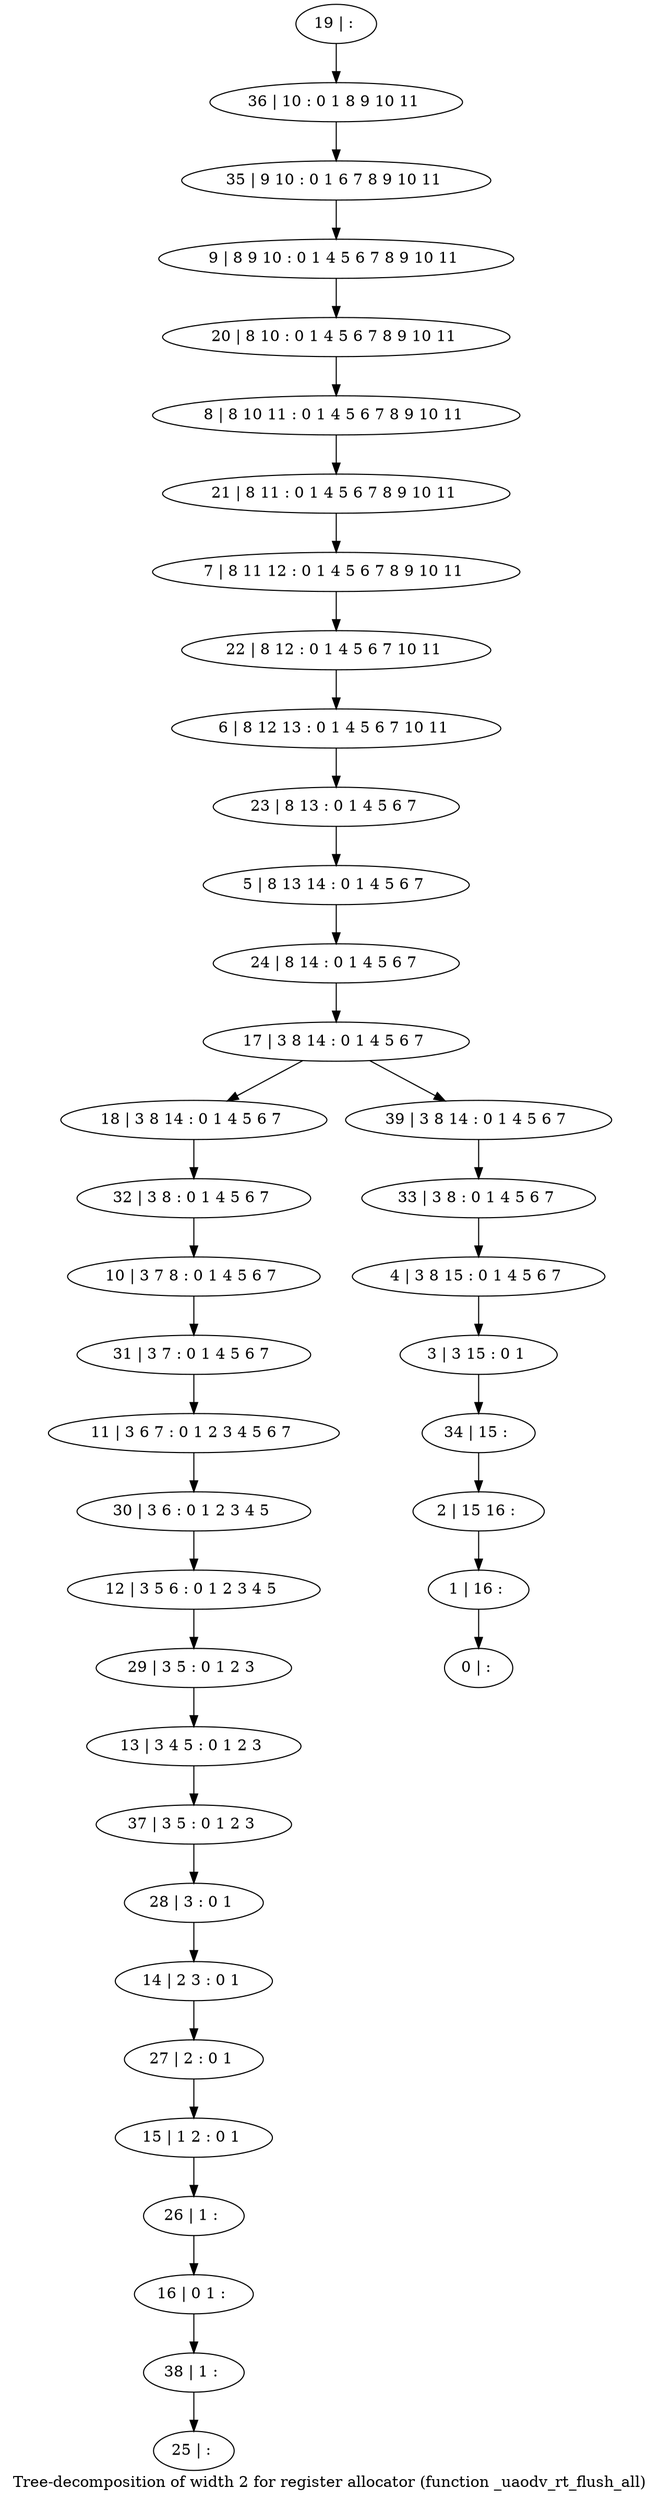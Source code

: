 digraph G {
graph [label="Tree-decomposition of width 2 for register allocator (function _uaodv_rt_flush_all)"]
0[label="0 | : "];
1[label="1 | 16 : "];
2[label="2 | 15 16 : "];
3[label="3 | 3 15 : 0 1 "];
4[label="4 | 3 8 15 : 0 1 4 5 6 7 "];
5[label="5 | 8 13 14 : 0 1 4 5 6 7 "];
6[label="6 | 8 12 13 : 0 1 4 5 6 7 10 11 "];
7[label="7 | 8 11 12 : 0 1 4 5 6 7 8 9 10 11 "];
8[label="8 | 8 10 11 : 0 1 4 5 6 7 8 9 10 11 "];
9[label="9 | 8 9 10 : 0 1 4 5 6 7 8 9 10 11 "];
10[label="10 | 3 7 8 : 0 1 4 5 6 7 "];
11[label="11 | 3 6 7 : 0 1 2 3 4 5 6 7 "];
12[label="12 | 3 5 6 : 0 1 2 3 4 5 "];
13[label="13 | 3 4 5 : 0 1 2 3 "];
14[label="14 | 2 3 : 0 1 "];
15[label="15 | 1 2 : 0 1 "];
16[label="16 | 0 1 : "];
17[label="17 | 3 8 14 : 0 1 4 5 6 7 "];
18[label="18 | 3 8 14 : 0 1 4 5 6 7 "];
19[label="19 | : "];
20[label="20 | 8 10 : 0 1 4 5 6 7 8 9 10 11 "];
21[label="21 | 8 11 : 0 1 4 5 6 7 8 9 10 11 "];
22[label="22 | 8 12 : 0 1 4 5 6 7 10 11 "];
23[label="23 | 8 13 : 0 1 4 5 6 7 "];
24[label="24 | 8 14 : 0 1 4 5 6 7 "];
25[label="25 | : "];
26[label="26 | 1 : "];
27[label="27 | 2 : 0 1 "];
28[label="28 | 3 : 0 1 "];
29[label="29 | 3 5 : 0 1 2 3 "];
30[label="30 | 3 6 : 0 1 2 3 4 5 "];
31[label="31 | 3 7 : 0 1 4 5 6 7 "];
32[label="32 | 3 8 : 0 1 4 5 6 7 "];
33[label="33 | 3 8 : 0 1 4 5 6 7 "];
34[label="34 | 15 : "];
35[label="35 | 9 10 : 0 1 6 7 8 9 10 11 "];
36[label="36 | 10 : 0 1 8 9 10 11 "];
37[label="37 | 3 5 : 0 1 2 3 "];
38[label="38 | 1 : "];
39[label="39 | 3 8 14 : 0 1 4 5 6 7 "];
26->16 ;
15->26 ;
27->15 ;
14->27 ;
28->14 ;
29->13 ;
12->29 ;
30->12 ;
11->30 ;
31->11 ;
10->31 ;
32->10 ;
18->32 ;
37->28 ;
13->37 ;
38->25 ;
16->38 ;
19->36 ;
36->35 ;
35->9 ;
9->20 ;
20->8 ;
8->21 ;
21->7 ;
7->22 ;
22->6 ;
6->23 ;
23->5 ;
5->24 ;
24->17 ;
33->4 ;
4->3 ;
3->34 ;
34->2 ;
2->1 ;
1->0 ;
39->33 ;
17->18 ;
17->39 ;
}
